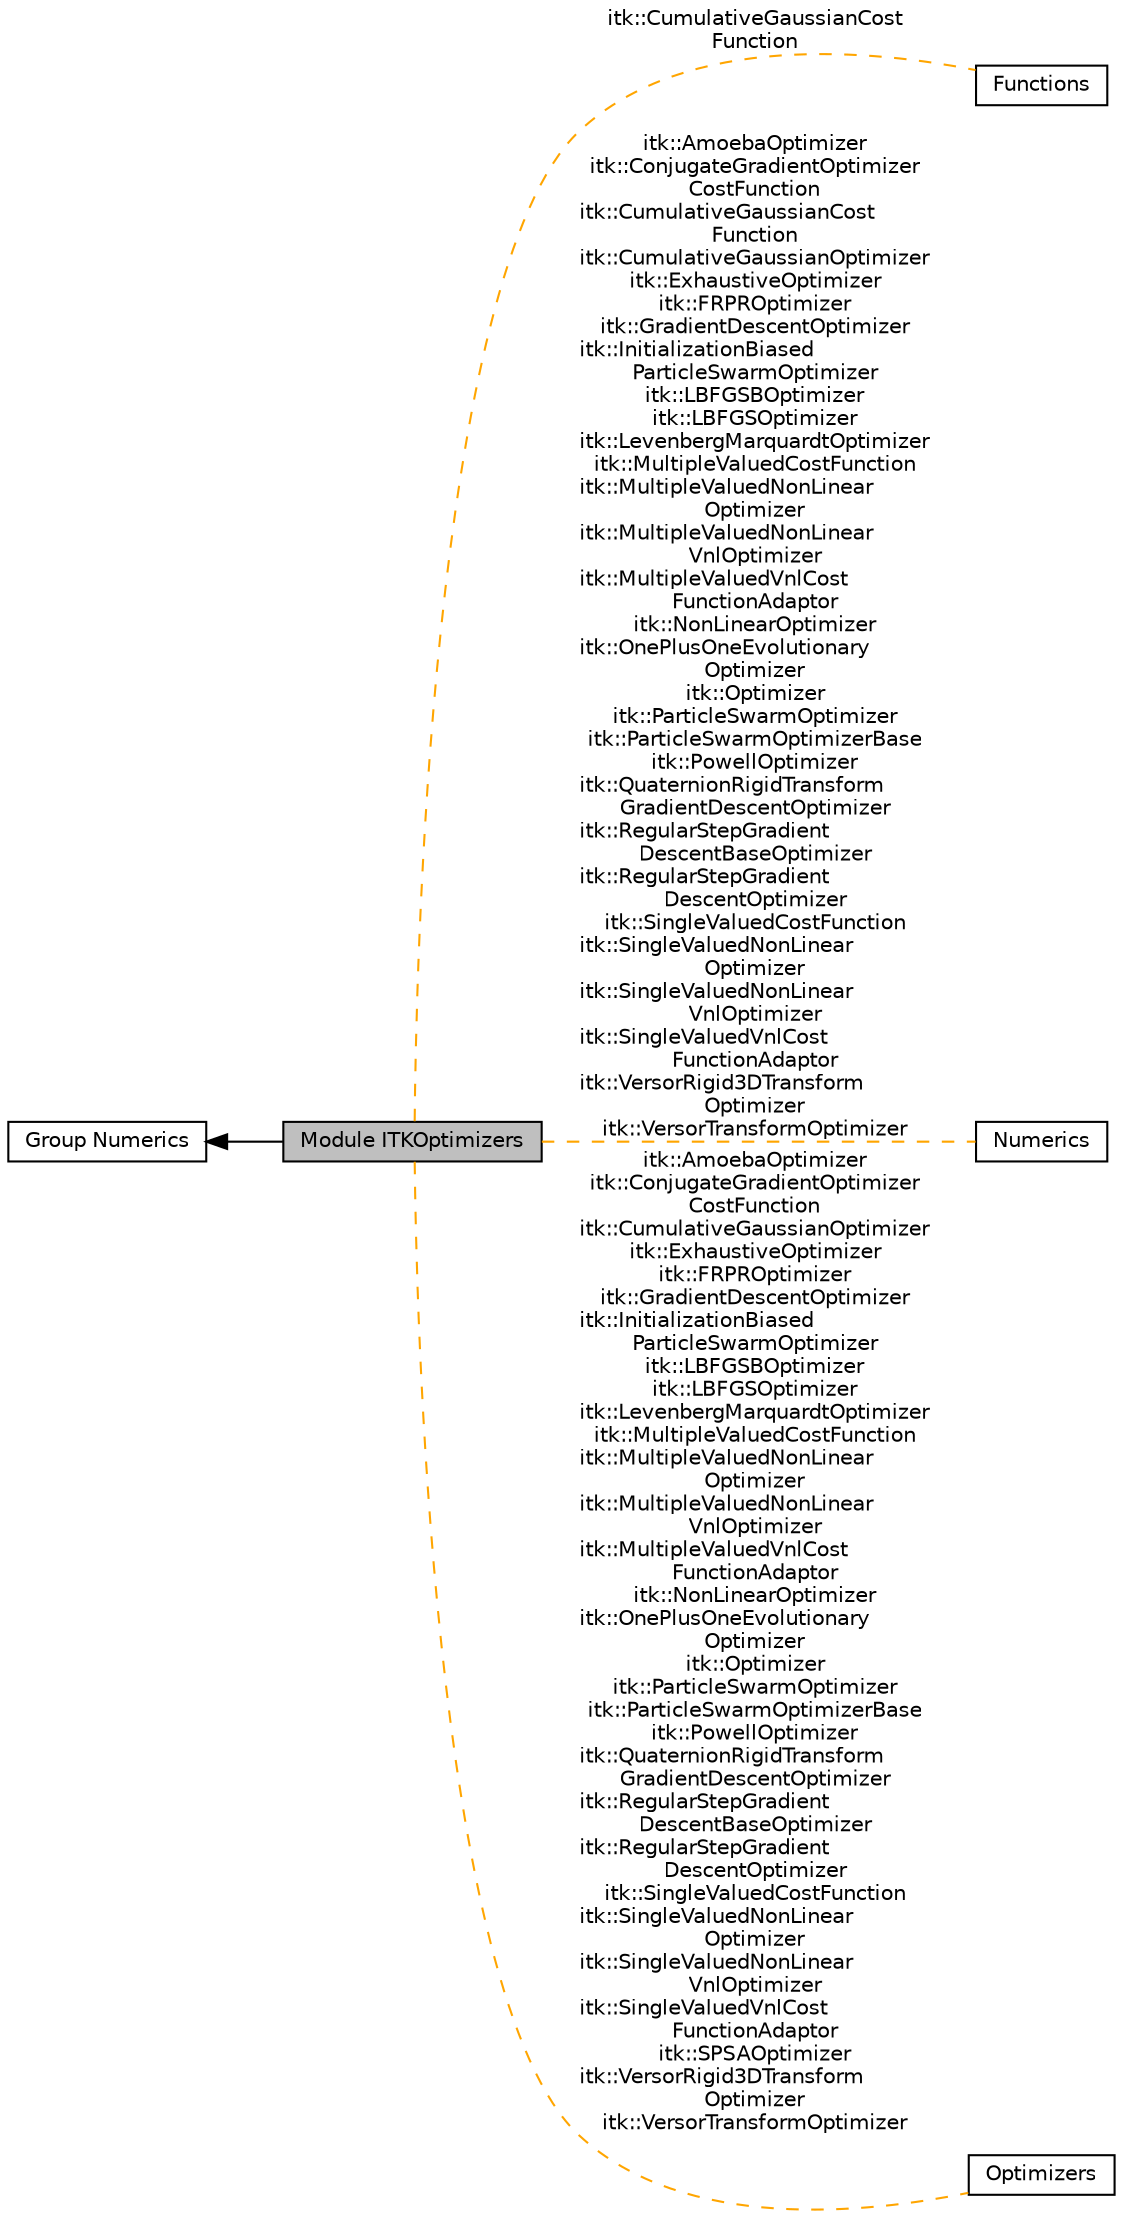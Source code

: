 digraph "Module ITKOptimizers"
{
  edge [fontname="Helvetica",fontsize="10",labelfontname="Helvetica",labelfontsize="10"];
  node [fontname="Helvetica",fontsize="10",shape=box];
  rankdir=LR;
  Node5 [label="Functions",height=0.2,width=0.4,color="black", fillcolor="white", style="filled",URL="$group__Functions.html",tooltip=" "];
  Node2 [label="Group Numerics",height=0.2,width=0.4,color="black", fillcolor="white", style="filled",URL="$group__Group-Numerics.html",tooltip=" "];
  Node1 [label="Module ITKOptimizers",height=0.2,width=0.4,color="black", fillcolor="grey75", style="filled", fontcolor="black",tooltip=" "];
  Node3 [label="Numerics",height=0.2,width=0.4,color="black", fillcolor="white", style="filled",URL="$group__Numerics.html",tooltip=" "];
  Node4 [label="Optimizers",height=0.2,width=0.4,color="black", fillcolor="white", style="filled",URL="$group__Optimizers.html",tooltip=" "];
  Node2->Node1 [shape=plaintext, dir="back", style="solid"];
  Node1->Node3 [shape=plaintext, label="itk::AmoebaOptimizer\nitk::ConjugateGradientOptimizer\nCostFunction\nitk::CumulativeGaussianCost\lFunction\nitk::CumulativeGaussianOptimizer\nitk::ExhaustiveOptimizer\nitk::FRPROptimizer\nitk::GradientDescentOptimizer\nitk::InitializationBiased\lParticleSwarmOptimizer\nitk::LBFGSBOptimizer\nitk::LBFGSOptimizer\nitk::LevenbergMarquardtOptimizer\nitk::MultipleValuedCostFunction\nitk::MultipleValuedNonLinear\lOptimizer\nitk::MultipleValuedNonLinear\lVnlOptimizer\nitk::MultipleValuedVnlCost\lFunctionAdaptor\nitk::NonLinearOptimizer\nitk::OnePlusOneEvolutionary\lOptimizer\nitk::Optimizer\nitk::ParticleSwarmOptimizer\nitk::ParticleSwarmOptimizerBase\nitk::PowellOptimizer\nitk::QuaternionRigidTransform\lGradientDescentOptimizer\nitk::RegularStepGradient\lDescentBaseOptimizer\nitk::RegularStepGradient\lDescentOptimizer\nitk::SingleValuedCostFunction\nitk::SingleValuedNonLinear\lOptimizer\nitk::SingleValuedNonLinear\lVnlOptimizer\nitk::SingleValuedVnlCost\lFunctionAdaptor\nitk::VersorRigid3DTransform\lOptimizer\nitk::VersorTransformOptimizer", color="orange", dir="none", style="dashed"];
  Node1->Node4 [shape=plaintext, label="itk::AmoebaOptimizer\nitk::ConjugateGradientOptimizer\nCostFunction\nitk::CumulativeGaussianOptimizer\nitk::ExhaustiveOptimizer\nitk::FRPROptimizer\nitk::GradientDescentOptimizer\nitk::InitializationBiased\lParticleSwarmOptimizer\nitk::LBFGSBOptimizer\nitk::LBFGSOptimizer\nitk::LevenbergMarquardtOptimizer\nitk::MultipleValuedCostFunction\nitk::MultipleValuedNonLinear\lOptimizer\nitk::MultipleValuedNonLinear\lVnlOptimizer\nitk::MultipleValuedVnlCost\lFunctionAdaptor\nitk::NonLinearOptimizer\nitk::OnePlusOneEvolutionary\lOptimizer\nitk::Optimizer\nitk::ParticleSwarmOptimizer\nitk::ParticleSwarmOptimizerBase\nitk::PowellOptimizer\nitk::QuaternionRigidTransform\lGradientDescentOptimizer\nitk::RegularStepGradient\lDescentBaseOptimizer\nitk::RegularStepGradient\lDescentOptimizer\nitk::SingleValuedCostFunction\nitk::SingleValuedNonLinear\lOptimizer\nitk::SingleValuedNonLinear\lVnlOptimizer\nitk::SingleValuedVnlCost\lFunctionAdaptor\nitk::SPSAOptimizer\nitk::VersorRigid3DTransform\lOptimizer\nitk::VersorTransformOptimizer", color="orange", dir="none", style="dashed"];
  Node1->Node5 [shape=plaintext, label="itk::CumulativeGaussianCost\lFunction", color="orange", dir="none", style="dashed"];
}
